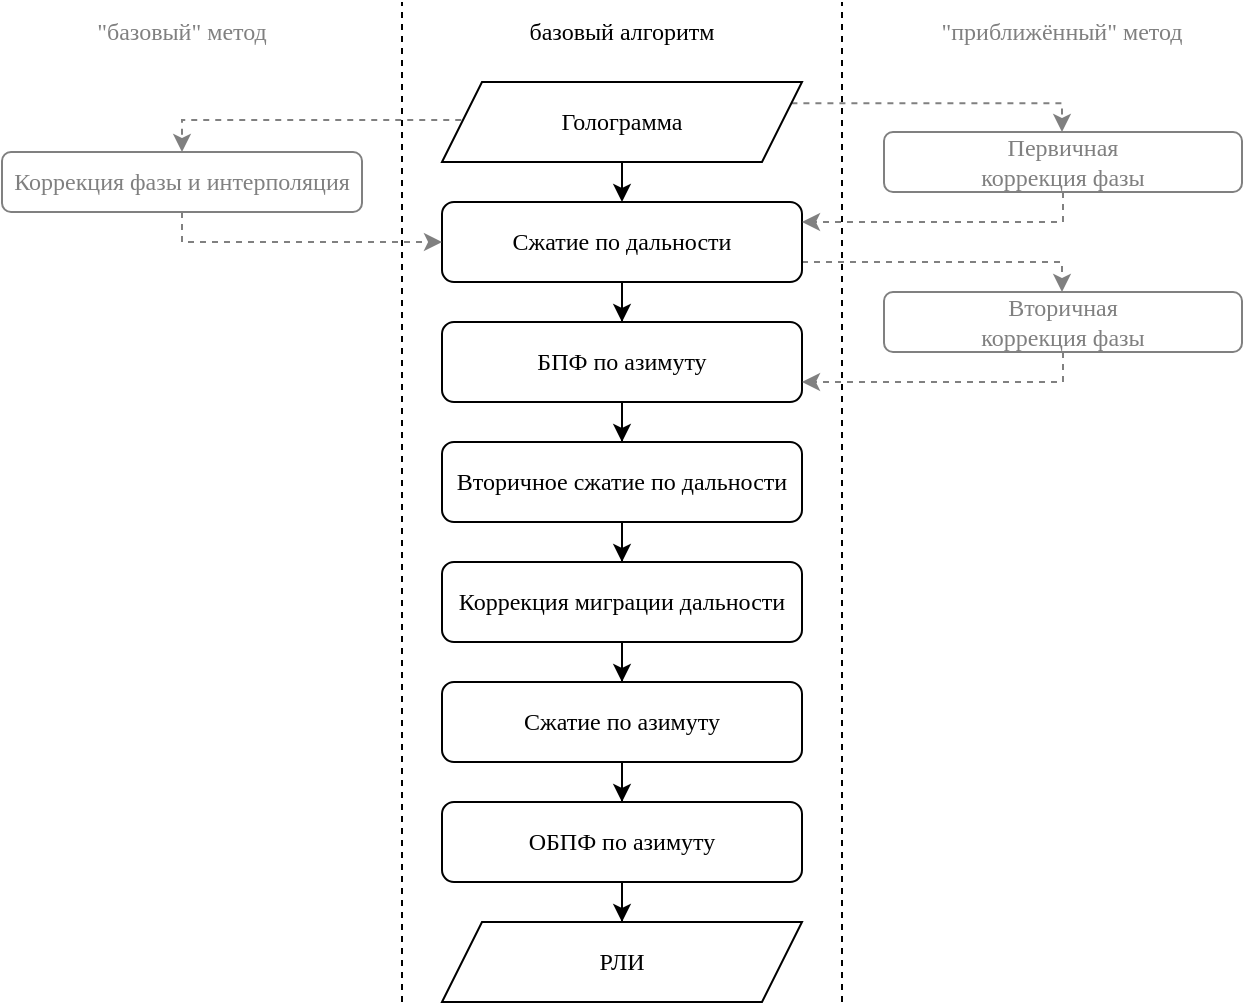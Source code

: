 <mxfile version="26.0.9">
  <diagram id="C5RBs43oDa-KdzZeNtuy" name="Page-1">
    <mxGraphModel dx="1050" dy="621" grid="1" gridSize="5" guides="1" tooltips="1" connect="1" arrows="1" fold="1" page="1" pageScale="1" pageWidth="827" pageHeight="1169" math="0" shadow="0">
      <root>
        <mxCell id="WIyWlLk6GJQsqaUBKTNV-0" />
        <mxCell id="WIyWlLk6GJQsqaUBKTNV-1" parent="WIyWlLk6GJQsqaUBKTNV-0" />
        <mxCell id="jhQMKRMtoGd_tm8R5ob7-36" value="" style="edgeStyle=orthogonalEdgeStyle;rounded=0;orthogonalLoop=1;jettySize=auto;exitX=0;exitY=0.25;exitDx=0;exitDy=0;entryX=0.5;entryY=0;entryDx=0;entryDy=0;strokeColor=#808080;fontFamily=JetBrains Mono;fontSize=12;dashed=1;" parent="WIyWlLk6GJQsqaUBKTNV-1" source="E60Pagr1P19D3ELgx8ib-5" target="jhQMKRMtoGd_tm8R5ob7-32" edge="1">
          <mxGeometry relative="1" as="geometry">
            <Array as="points">
              <mxPoint x="294" y="99" />
              <mxPoint x="150" y="99" />
            </Array>
            <mxPoint x="280" y="100.0" as="sourcePoint" />
          </mxGeometry>
        </mxCell>
        <mxCell id="jhQMKRMtoGd_tm8R5ob7-44" value="" style="edgeStyle=orthogonalEdgeStyle;rounded=0;orthogonalLoop=1;jettySize=auto;entryX=0.5;entryY=0;entryDx=0;entryDy=0;strokeColor=light-dark(#808080, #ededed);fontFamily=JetBrains Mono;fontSize=12;dashed=1;exitX=1;exitY=0.25;exitDx=0;exitDy=0;" parent="WIyWlLk6GJQsqaUBKTNV-1" source="E60Pagr1P19D3ELgx8ib-5" target="jhQMKRMtoGd_tm8R5ob7-38" edge="1">
          <mxGeometry relative="1" as="geometry">
            <Array as="points">
              <mxPoint x="590" y="91" />
              <mxPoint x="590" y="105" />
            </Array>
            <mxPoint x="410" y="100" as="sourcePoint" />
          </mxGeometry>
        </mxCell>
        <mxCell id="jhQMKRMtoGd_tm8R5ob7-14" value="" style="edgeStyle=orthogonalEdgeStyle;rounded=0;orthogonalLoop=1;jettySize=auto;fontFamily=JetBrains Mono;fontSize=12;" parent="WIyWlLk6GJQsqaUBKTNV-1" source="jhQMKRMtoGd_tm8R5ob7-5" target="jhQMKRMtoGd_tm8R5ob7-13" edge="1">
          <mxGeometry relative="1" as="geometry" />
        </mxCell>
        <mxCell id="jhQMKRMtoGd_tm8R5ob7-42" value="" style="edgeStyle=orthogonalEdgeStyle;rounded=0;orthogonalLoop=1;jettySize=auto;exitX=1;exitY=0.75;exitDx=0;exitDy=0;entryX=0.5;entryY=0;entryDx=0;entryDy=0;strokeColor=light-dark(#808080, #ededed);fontFamily=JetBrains Mono;fontSize=12;dashed=1;" parent="WIyWlLk6GJQsqaUBKTNV-1" source="jhQMKRMtoGd_tm8R5ob7-5" target="jhQMKRMtoGd_tm8R5ob7-41" edge="1">
          <mxGeometry relative="1" as="geometry">
            <Array as="points">
              <mxPoint x="590" y="170" />
              <mxPoint x="590" y="185" />
            </Array>
          </mxGeometry>
        </mxCell>
        <mxCell id="jhQMKRMtoGd_tm8R5ob7-5" value="Сжатие по дальности" style="rounded=1;glass=0;strokeWidth=1;shadow=0;fontFamily=JetBrains Mono;fontSize=12;whiteSpace=wrap;" parent="WIyWlLk6GJQsqaUBKTNV-1" vertex="1">
          <mxGeometry x="280" y="140" width="180" height="40" as="geometry" />
        </mxCell>
        <mxCell id="jhQMKRMtoGd_tm8R5ob7-16" value="" style="edgeStyle=orthogonalEdgeStyle;rounded=0;orthogonalLoop=1;jettySize=auto;fontFamily=JetBrains Mono;fontSize=12;" parent="WIyWlLk6GJQsqaUBKTNV-1" source="jhQMKRMtoGd_tm8R5ob7-13" target="jhQMKRMtoGd_tm8R5ob7-15" edge="1">
          <mxGeometry relative="1" as="geometry" />
        </mxCell>
        <mxCell id="jhQMKRMtoGd_tm8R5ob7-13" value="БПФ по азимуту" style="rounded=1;glass=0;strokeWidth=1;shadow=0;fontFamily=JetBrains Mono;fontSize=12;whiteSpace=wrap;" parent="WIyWlLk6GJQsqaUBKTNV-1" vertex="1">
          <mxGeometry x="280" y="200" width="180" height="40" as="geometry" />
        </mxCell>
        <mxCell id="jhQMKRMtoGd_tm8R5ob7-18" value="" style="edgeStyle=orthogonalEdgeStyle;rounded=0;orthogonalLoop=1;jettySize=auto;fontFamily=JetBrains Mono;fontSize=12;" parent="WIyWlLk6GJQsqaUBKTNV-1" source="jhQMKRMtoGd_tm8R5ob7-15" target="jhQMKRMtoGd_tm8R5ob7-17" edge="1">
          <mxGeometry relative="1" as="geometry" />
        </mxCell>
        <mxCell id="jhQMKRMtoGd_tm8R5ob7-15" value="Вторичное сжатие по дальности" style="rounded=1;glass=0;strokeWidth=1;shadow=0;fontFamily=JetBrains Mono;fontSize=12;whiteSpace=wrap;" parent="WIyWlLk6GJQsqaUBKTNV-1" vertex="1">
          <mxGeometry x="280" y="260" width="180" height="40" as="geometry" />
        </mxCell>
        <mxCell id="jhQMKRMtoGd_tm8R5ob7-20" value="" style="edgeStyle=orthogonalEdgeStyle;rounded=0;orthogonalLoop=1;jettySize=auto;fontFamily=JetBrains Mono;fontSize=12;" parent="WIyWlLk6GJQsqaUBKTNV-1" source="jhQMKRMtoGd_tm8R5ob7-17" target="jhQMKRMtoGd_tm8R5ob7-19" edge="1">
          <mxGeometry relative="1" as="geometry" />
        </mxCell>
        <mxCell id="jhQMKRMtoGd_tm8R5ob7-17" value="Коррекция миграции дальности" style="rounded=1;glass=0;strokeWidth=1;shadow=0;fontFamily=JetBrains Mono;fontSize=12;whiteSpace=wrap;" parent="WIyWlLk6GJQsqaUBKTNV-1" vertex="1">
          <mxGeometry x="280" y="320" width="180" height="40" as="geometry" />
        </mxCell>
        <mxCell id="jhQMKRMtoGd_tm8R5ob7-22" value="" style="edgeStyle=orthogonalEdgeStyle;rounded=0;orthogonalLoop=1;jettySize=auto;fontFamily=JetBrains Mono;fontSize=12;" parent="WIyWlLk6GJQsqaUBKTNV-1" source="jhQMKRMtoGd_tm8R5ob7-19" target="jhQMKRMtoGd_tm8R5ob7-21" edge="1">
          <mxGeometry relative="1" as="geometry" />
        </mxCell>
        <mxCell id="jhQMKRMtoGd_tm8R5ob7-19" value="Сжатие по азимуту" style="rounded=1;glass=0;strokeWidth=1;shadow=0;fontFamily=JetBrains Mono;fontSize=12;whiteSpace=wrap;" parent="WIyWlLk6GJQsqaUBKTNV-1" vertex="1">
          <mxGeometry x="280" y="380" width="180" height="40" as="geometry" />
        </mxCell>
        <mxCell id="jhQMKRMtoGd_tm8R5ob7-24" value="" style="edgeStyle=orthogonalEdgeStyle;rounded=0;orthogonalLoop=1;jettySize=auto;fontFamily=JetBrains Mono;fontSize=12;entryX=0.5;entryY=0;entryDx=0;entryDy=0;" parent="WIyWlLk6GJQsqaUBKTNV-1" source="jhQMKRMtoGd_tm8R5ob7-21" target="E60Pagr1P19D3ELgx8ib-7" edge="1">
          <mxGeometry relative="1" as="geometry">
            <mxPoint x="340.034" y="500" as="targetPoint" />
          </mxGeometry>
        </mxCell>
        <mxCell id="jhQMKRMtoGd_tm8R5ob7-21" value="ОБПФ по азимуту" style="rounded=1;glass=0;strokeWidth=1;shadow=0;fontFamily=JetBrains Mono;fontSize=12;whiteSpace=wrap;" parent="WIyWlLk6GJQsqaUBKTNV-1" vertex="1">
          <mxGeometry x="280" y="440" width="180" height="40" as="geometry" />
        </mxCell>
        <mxCell id="jhQMKRMtoGd_tm8R5ob7-25" value="" style="endArrow=none;dashed=1;rounded=0;fontFamily=JetBrains Mono;fontSize=12;" parent="WIyWlLk6GJQsqaUBKTNV-1" edge="1">
          <mxGeometry width="50" height="50" relative="1" as="geometry">
            <mxPoint x="260" y="540" as="sourcePoint" />
            <mxPoint x="260" y="40" as="targetPoint" />
          </mxGeometry>
        </mxCell>
        <mxCell id="jhQMKRMtoGd_tm8R5ob7-26" value="" style="endArrow=none;dashed=1;rounded=0;fontFamily=JetBrains Mono;fontSize=12;" parent="WIyWlLk6GJQsqaUBKTNV-1" edge="1">
          <mxGeometry width="50" height="50" relative="1" as="geometry">
            <mxPoint x="480" y="540" as="sourcePoint" />
            <mxPoint x="480" y="40" as="targetPoint" />
          </mxGeometry>
        </mxCell>
        <mxCell id="jhQMKRMtoGd_tm8R5ob7-27" value="&quot;базовый&quot; метод" style="text;align=center;verticalAlign=middle;rounded=0;fontFamily=JetBrains Mono;fontSize=12;fontColor=light-dark(#808080, #ededed);whiteSpace=wrap;" parent="WIyWlLk6GJQsqaUBKTNV-1" vertex="1">
          <mxGeometry x="60" y="40" width="180" height="30" as="geometry" />
        </mxCell>
        <mxCell id="jhQMKRMtoGd_tm8R5ob7-28" value="базовый алгоритм" style="text;align=center;verticalAlign=middle;rounded=0;fontFamily=JetBrains Mono;fontSize=12;whiteSpace=wrap;" parent="WIyWlLk6GJQsqaUBKTNV-1" vertex="1">
          <mxGeometry x="280" y="40" width="180" height="30" as="geometry" />
        </mxCell>
        <mxCell id="jhQMKRMtoGd_tm8R5ob7-29" value="&quot;приближённый&quot; метод" style="text;align=center;verticalAlign=middle;rounded=0;fontFamily=JetBrains Mono;fontSize=12;fontColor=light-dark(#808080, #ededed);whiteSpace=wrap;" parent="WIyWlLk6GJQsqaUBKTNV-1" vertex="1">
          <mxGeometry x="500" y="40" width="180" height="30" as="geometry" />
        </mxCell>
        <mxCell id="jhQMKRMtoGd_tm8R5ob7-37" value="" style="edgeStyle=orthogonalEdgeStyle;rounded=0;orthogonalLoop=1;jettySize=auto;exitX=0.5;exitY=1;exitDx=0;exitDy=0;entryX=0;entryY=0.5;entryDx=0;entryDy=0;strokeColor=#808080;fontFamily=JetBrains Mono;fontSize=12;dashed=1;" parent="WIyWlLk6GJQsqaUBKTNV-1" source="jhQMKRMtoGd_tm8R5ob7-32" target="jhQMKRMtoGd_tm8R5ob7-5" edge="1">
          <mxGeometry relative="1" as="geometry">
            <Array as="points">
              <mxPoint x="150" y="160" />
            </Array>
          </mxGeometry>
        </mxCell>
        <mxCell id="jhQMKRMtoGd_tm8R5ob7-32" value="Коррекция фазы и интерполяция" style="rounded=1;fontSize=12;glass=0;strokeWidth=1;shadow=0;fontFamily=JetBrains Mono;strokeColor=light-dark(#808080, #535353);fontColor=#808080;whiteSpace=wrap;" parent="WIyWlLk6GJQsqaUBKTNV-1" vertex="1">
          <mxGeometry x="60" y="115" width="180" height="30" as="geometry" />
        </mxCell>
        <mxCell id="jhQMKRMtoGd_tm8R5ob7-40" value="" style="edgeStyle=orthogonalEdgeStyle;rounded=0;orthogonalLoop=1;jettySize=auto;exitX=0.5;exitY=1;exitDx=0;exitDy=0;entryX=1;entryY=0.25;entryDx=0;entryDy=0;strokeColor=light-dark(#808080, #ededed);fontFamily=JetBrains Mono;fontSize=12;dashed=1;" parent="WIyWlLk6GJQsqaUBKTNV-1" source="jhQMKRMtoGd_tm8R5ob7-38" target="jhQMKRMtoGd_tm8R5ob7-5" edge="1">
          <mxGeometry relative="1" as="geometry">
            <Array as="points">
              <mxPoint x="591" y="150" />
            </Array>
          </mxGeometry>
        </mxCell>
        <mxCell id="jhQMKRMtoGd_tm8R5ob7-38" value="Первичная&#xa;коррекция фазы" style="rounded=1;fontSize=12;glass=0;strokeWidth=1;shadow=0;fontFamily=JetBrains Mono;strokeColor=light-dark(#808080, #535353);fontColor=#808080;whiteSpace=wrap;" parent="WIyWlLk6GJQsqaUBKTNV-1" vertex="1">
          <mxGeometry x="501" y="105" width="179" height="30" as="geometry" />
        </mxCell>
        <mxCell id="jhQMKRMtoGd_tm8R5ob7-45" value="" style="edgeStyle=orthogonalEdgeStyle;rounded=0;orthogonalLoop=1;jettySize=auto;exitX=0.5;exitY=1;exitDx=0;exitDy=0;entryX=1;entryY=0.75;entryDx=0;entryDy=0;strokeColor=light-dark(#808080, #ededed);fontFamily=JetBrains Mono;fontSize=12;dashed=1;" parent="WIyWlLk6GJQsqaUBKTNV-1" source="jhQMKRMtoGd_tm8R5ob7-41" target="jhQMKRMtoGd_tm8R5ob7-13" edge="1">
          <mxGeometry relative="1" as="geometry">
            <Array as="points">
              <mxPoint x="591" y="230" />
            </Array>
          </mxGeometry>
        </mxCell>
        <mxCell id="jhQMKRMtoGd_tm8R5ob7-41" value="Вторичная&#xa;коррекция фазы" style="rounded=1;fontSize=12;glass=0;strokeWidth=1;shadow=0;fontFamily=JetBrains Mono;strokeColor=light-dark(#808080, #535353);fontColor=#808080;whiteSpace=wrap;" parent="WIyWlLk6GJQsqaUBKTNV-1" vertex="1">
          <mxGeometry x="501" y="185" width="179" height="30" as="geometry" />
        </mxCell>
        <mxCell id="E60Pagr1P19D3ELgx8ib-9" style="edgeStyle=orthogonalEdgeStyle;rounded=0;orthogonalLoop=1;jettySize=auto;html=1;exitX=0.5;exitY=1;exitDx=0;exitDy=0;entryX=0.5;entryY=0;entryDx=0;entryDy=0;fontSize=12;fontFamily=JetBrains Mono;" parent="WIyWlLk6GJQsqaUBKTNV-1" source="E60Pagr1P19D3ELgx8ib-5" target="jhQMKRMtoGd_tm8R5ob7-5" edge="1">
          <mxGeometry relative="1" as="geometry" />
        </mxCell>
        <mxCell id="E60Pagr1P19D3ELgx8ib-5" value="Голограмма" style="shape=parallelogram;perimeter=parallelogramPerimeter;whiteSpace=wrap;html=1;fixedSize=1;fontFamily=JetBrains Mono;fontSize=12;" parent="WIyWlLk6GJQsqaUBKTNV-1" vertex="1">
          <mxGeometry x="280" y="80" width="180" height="40" as="geometry" />
        </mxCell>
        <mxCell id="E60Pagr1P19D3ELgx8ib-7" value="РЛИ" style="shape=parallelogram;perimeter=parallelogramPerimeter;whiteSpace=wrap;html=1;fixedSize=1;fontFamily=JetBrains Mono;fontSize=12;" parent="WIyWlLk6GJQsqaUBKTNV-1" vertex="1">
          <mxGeometry x="280" y="500" width="180" height="40" as="geometry" />
        </mxCell>
      </root>
    </mxGraphModel>
  </diagram>
</mxfile>
